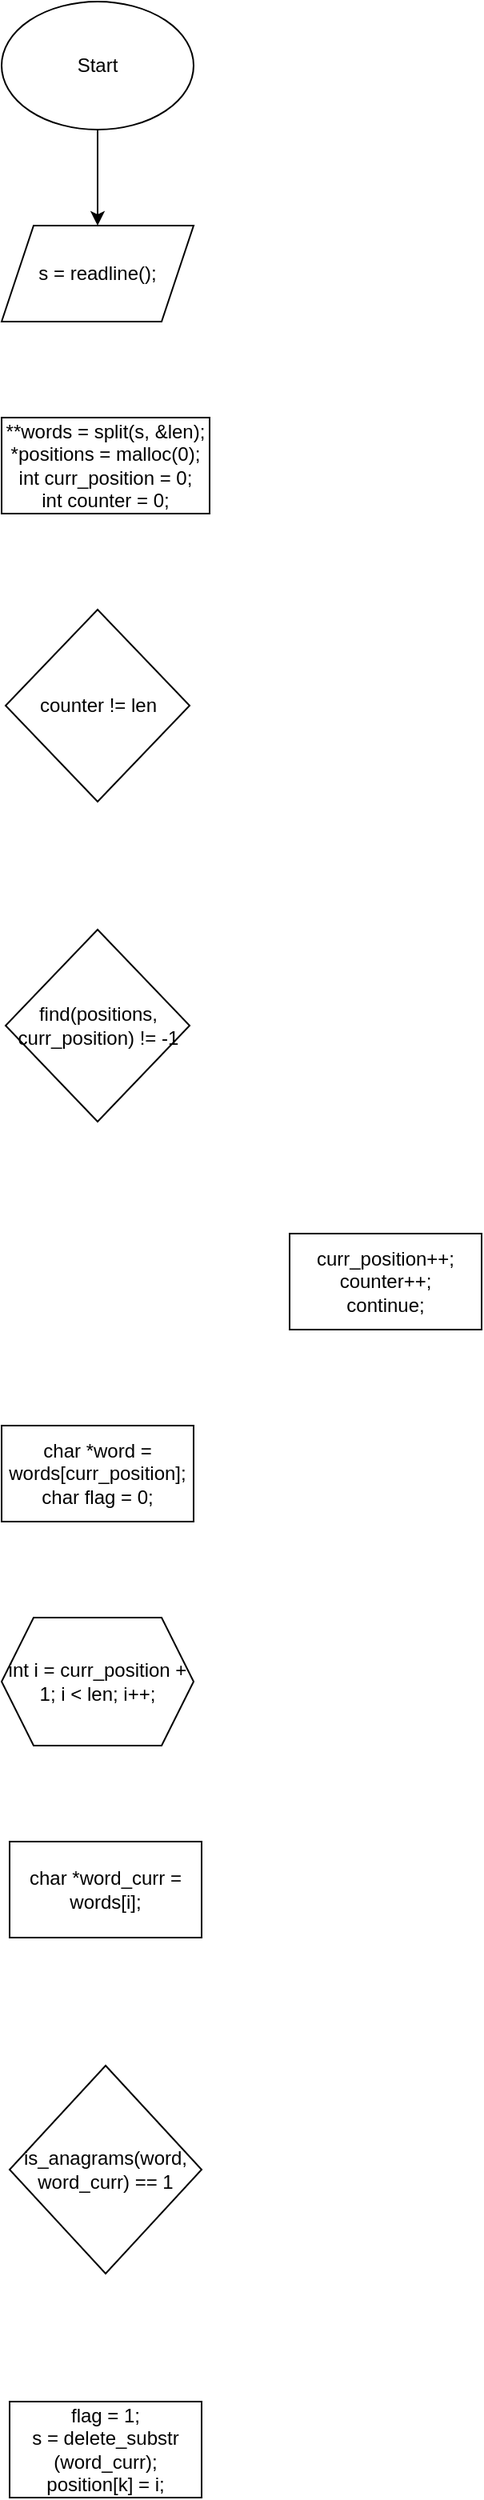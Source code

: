 <mxfile version="20.6.2" type="github">
  <diagram id="8wYgv9-v7Nqe_bmdsXYR" name="Страница 1">
    <mxGraphModel dx="509" dy="561" grid="1" gridSize="10" guides="1" tooltips="1" connect="1" arrows="1" fold="1" page="1" pageScale="1" pageWidth="827" pageHeight="1169" math="0" shadow="0">
      <root>
        <mxCell id="0" />
        <mxCell id="1" parent="0" />
        <mxCell id="HPKZztkQSvlfVHkEudxe-3" value="" style="edgeStyle=orthogonalEdgeStyle;rounded=0;orthogonalLoop=1;jettySize=auto;html=1;" edge="1" parent="1" source="HPKZztkQSvlfVHkEudxe-1">
          <mxGeometry relative="1" as="geometry">
            <mxPoint x="130" y="200" as="targetPoint" />
          </mxGeometry>
        </mxCell>
        <mxCell id="HPKZztkQSvlfVHkEudxe-1" value="Start" style="ellipse;whiteSpace=wrap;html=1;" vertex="1" parent="1">
          <mxGeometry x="70" y="60" width="120" height="80" as="geometry" />
        </mxCell>
        <mxCell id="HPKZztkQSvlfVHkEudxe-4" value="s = readline();" style="shape=parallelogram;perimeter=parallelogramPerimeter;whiteSpace=wrap;html=1;fixedSize=1;" vertex="1" parent="1">
          <mxGeometry x="70" y="200" width="120" height="60" as="geometry" />
        </mxCell>
        <mxCell id="HPKZztkQSvlfVHkEudxe-5" value="**words = split(s, &amp;amp;len);&lt;br&gt;*positions = malloc(0);&lt;br&gt;int curr_position = 0;&lt;br&gt;int counter = 0;" style="rounded=0;whiteSpace=wrap;html=1;" vertex="1" parent="1">
          <mxGeometry x="70" y="320" width="130" height="60" as="geometry" />
        </mxCell>
        <mxCell id="HPKZztkQSvlfVHkEudxe-6" value="counter != len" style="rhombus;whiteSpace=wrap;html=1;" vertex="1" parent="1">
          <mxGeometry x="72.5" y="440" width="115" height="120" as="geometry" />
        </mxCell>
        <mxCell id="HPKZztkQSvlfVHkEudxe-7" value="find(positions, curr_position) != -1" style="rhombus;whiteSpace=wrap;html=1;" vertex="1" parent="1">
          <mxGeometry x="72.5" y="640" width="115" height="120" as="geometry" />
        </mxCell>
        <mxCell id="HPKZztkQSvlfVHkEudxe-8" value="curr_position++;&lt;br&gt;counter++;&lt;br&gt;continue;" style="rounded=0;whiteSpace=wrap;html=1;" vertex="1" parent="1">
          <mxGeometry x="250" y="830" width="120" height="60" as="geometry" />
        </mxCell>
        <mxCell id="HPKZztkQSvlfVHkEudxe-9" value="char *word = words[curr_position];&lt;br&gt;char flag = 0;" style="rounded=0;whiteSpace=wrap;html=1;" vertex="1" parent="1">
          <mxGeometry x="70" y="950" width="120" height="60" as="geometry" />
        </mxCell>
        <mxCell id="HPKZztkQSvlfVHkEudxe-10" value="int i = curr_position + 1; i &amp;lt; len; i++;" style="shape=hexagon;perimeter=hexagonPerimeter2;whiteSpace=wrap;html=1;fixedSize=1;" vertex="1" parent="1">
          <mxGeometry x="70" y="1070" width="120" height="80" as="geometry" />
        </mxCell>
        <mxCell id="HPKZztkQSvlfVHkEudxe-11" value="char *word_curr = words[i];" style="rounded=0;whiteSpace=wrap;html=1;" vertex="1" parent="1">
          <mxGeometry x="75" y="1210" width="120" height="60" as="geometry" />
        </mxCell>
        <mxCell id="HPKZztkQSvlfVHkEudxe-12" value="is_anagrams(word, word_curr) == 1" style="rhombus;whiteSpace=wrap;html=1;" vertex="1" parent="1">
          <mxGeometry x="75" y="1350" width="120" height="130" as="geometry" />
        </mxCell>
        <mxCell id="HPKZztkQSvlfVHkEudxe-13" value="flag = 1;&lt;br&gt;s = delete_substr (word_curr);&lt;br&gt;position[k] = i;" style="rounded=0;whiteSpace=wrap;html=1;" vertex="1" parent="1">
          <mxGeometry x="75" y="1560" width="120" height="60" as="geometry" />
        </mxCell>
      </root>
    </mxGraphModel>
  </diagram>
</mxfile>
